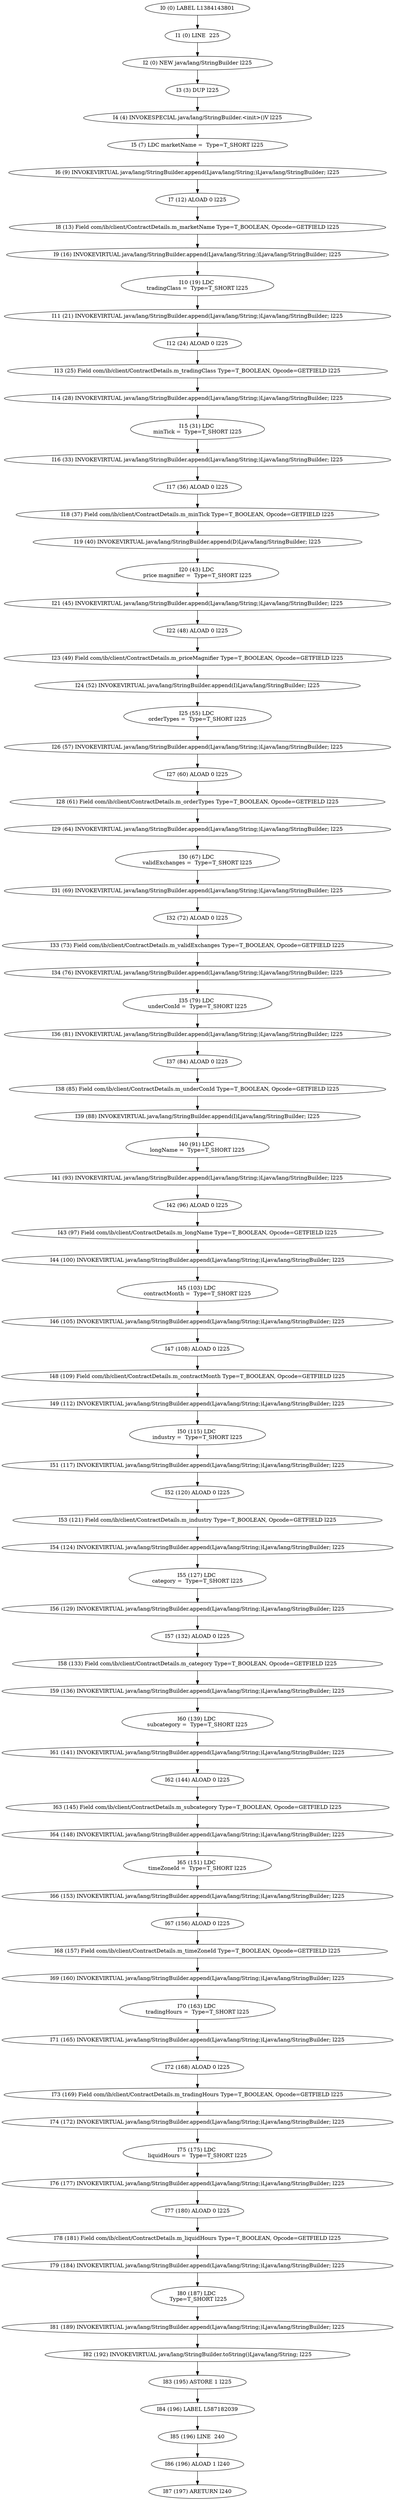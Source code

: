 digraph G {
  1 [ label="I0 (0) LABEL L1384143801" ];
  2 [ label="I1 (0) LINE  225" ];
  3 [ label="I2 (0) NEW java/lang/StringBuilder l225" ];
  4 [ label="I3 (3) DUP l225" ];
  5 [ label="I4 (4) INVOKESPECIAL java/lang/StringBuilder.<init>()V l225" ];
  6 [ label="I5 (7) LDC marketName =  Type=T_SHORT l225" ];
  7 [ label="I6 (9) INVOKEVIRTUAL java/lang/StringBuilder.append(Ljava/lang/String;)Ljava/lang/StringBuilder; l225" ];
  8 [ label="I7 (12) ALOAD 0 l225" ];
  9 [ label="I8 (13) Field com/ib/client/ContractDetails.m_marketName Type=T_BOOLEAN, Opcode=GETFIELD l225" ];
  10 [ label="I9 (16) INVOKEVIRTUAL java/lang/StringBuilder.append(Ljava/lang/String;)Ljava/lang/StringBuilder; l225" ];
  11 [ label="I10 (19) LDC 
tradingClass =  Type=T_SHORT l225" ];
  12 [ label="I11 (21) INVOKEVIRTUAL java/lang/StringBuilder.append(Ljava/lang/String;)Ljava/lang/StringBuilder; l225" ];
  13 [ label="I12 (24) ALOAD 0 l225" ];
  14 [ label="I13 (25) Field com/ib/client/ContractDetails.m_tradingClass Type=T_BOOLEAN, Opcode=GETFIELD l225" ];
  15 [ label="I14 (28) INVOKEVIRTUAL java/lang/StringBuilder.append(Ljava/lang/String;)Ljava/lang/StringBuilder; l225" ];
  16 [ label="I15 (31) LDC 
minTick =  Type=T_SHORT l225" ];
  17 [ label="I16 (33) INVOKEVIRTUAL java/lang/StringBuilder.append(Ljava/lang/String;)Ljava/lang/StringBuilder; l225" ];
  18 [ label="I17 (36) ALOAD 0 l225" ];
  19 [ label="I18 (37) Field com/ib/client/ContractDetails.m_minTick Type=T_BOOLEAN, Opcode=GETFIELD l225" ];
  20 [ label="I19 (40) INVOKEVIRTUAL java/lang/StringBuilder.append(D)Ljava/lang/StringBuilder; l225" ];
  21 [ label="I20 (43) LDC 
price magnifier =  Type=T_SHORT l225" ];
  22 [ label="I21 (45) INVOKEVIRTUAL java/lang/StringBuilder.append(Ljava/lang/String;)Ljava/lang/StringBuilder; l225" ];
  23 [ label="I22 (48) ALOAD 0 l225" ];
  24 [ label="I23 (49) Field com/ib/client/ContractDetails.m_priceMagnifier Type=T_BOOLEAN, Opcode=GETFIELD l225" ];
  25 [ label="I24 (52) INVOKEVIRTUAL java/lang/StringBuilder.append(I)Ljava/lang/StringBuilder; l225" ];
  26 [ label="I25 (55) LDC 
orderTypes =  Type=T_SHORT l225" ];
  27 [ label="I26 (57) INVOKEVIRTUAL java/lang/StringBuilder.append(Ljava/lang/String;)Ljava/lang/StringBuilder; l225" ];
  28 [ label="I27 (60) ALOAD 0 l225" ];
  29 [ label="I28 (61) Field com/ib/client/ContractDetails.m_orderTypes Type=T_BOOLEAN, Opcode=GETFIELD l225" ];
  30 [ label="I29 (64) INVOKEVIRTUAL java/lang/StringBuilder.append(Ljava/lang/String;)Ljava/lang/StringBuilder; l225" ];
  31 [ label="I30 (67) LDC 
validExchanges =  Type=T_SHORT l225" ];
  32 [ label="I31 (69) INVOKEVIRTUAL java/lang/StringBuilder.append(Ljava/lang/String;)Ljava/lang/StringBuilder; l225" ];
  33 [ label="I32 (72) ALOAD 0 l225" ];
  34 [ label="I33 (73) Field com/ib/client/ContractDetails.m_validExchanges Type=T_BOOLEAN, Opcode=GETFIELD l225" ];
  35 [ label="I34 (76) INVOKEVIRTUAL java/lang/StringBuilder.append(Ljava/lang/String;)Ljava/lang/StringBuilder; l225" ];
  36 [ label="I35 (79) LDC 
underConId =  Type=T_SHORT l225" ];
  37 [ label="I36 (81) INVOKEVIRTUAL java/lang/StringBuilder.append(Ljava/lang/String;)Ljava/lang/StringBuilder; l225" ];
  38 [ label="I37 (84) ALOAD 0 l225" ];
  39 [ label="I38 (85) Field com/ib/client/ContractDetails.m_underConId Type=T_BOOLEAN, Opcode=GETFIELD l225" ];
  40 [ label="I39 (88) INVOKEVIRTUAL java/lang/StringBuilder.append(I)Ljava/lang/StringBuilder; l225" ];
  41 [ label="I40 (91) LDC 
longName =  Type=T_SHORT l225" ];
  42 [ label="I41 (93) INVOKEVIRTUAL java/lang/StringBuilder.append(Ljava/lang/String;)Ljava/lang/StringBuilder; l225" ];
  43 [ label="I42 (96) ALOAD 0 l225" ];
  44 [ label="I43 (97) Field com/ib/client/ContractDetails.m_longName Type=T_BOOLEAN, Opcode=GETFIELD l225" ];
  45 [ label="I44 (100) INVOKEVIRTUAL java/lang/StringBuilder.append(Ljava/lang/String;)Ljava/lang/StringBuilder; l225" ];
  46 [ label="I45 (103) LDC 
contractMonth =  Type=T_SHORT l225" ];
  47 [ label="I46 (105) INVOKEVIRTUAL java/lang/StringBuilder.append(Ljava/lang/String;)Ljava/lang/StringBuilder; l225" ];
  48 [ label="I47 (108) ALOAD 0 l225" ];
  49 [ label="I48 (109) Field com/ib/client/ContractDetails.m_contractMonth Type=T_BOOLEAN, Opcode=GETFIELD l225" ];
  50 [ label="I49 (112) INVOKEVIRTUAL java/lang/StringBuilder.append(Ljava/lang/String;)Ljava/lang/StringBuilder; l225" ];
  51 [ label="I50 (115) LDC 
industry =  Type=T_SHORT l225" ];
  52 [ label="I51 (117) INVOKEVIRTUAL java/lang/StringBuilder.append(Ljava/lang/String;)Ljava/lang/StringBuilder; l225" ];
  53 [ label="I52 (120) ALOAD 0 l225" ];
  54 [ label="I53 (121) Field com/ib/client/ContractDetails.m_industry Type=T_BOOLEAN, Opcode=GETFIELD l225" ];
  55 [ label="I54 (124) INVOKEVIRTUAL java/lang/StringBuilder.append(Ljava/lang/String;)Ljava/lang/StringBuilder; l225" ];
  56 [ label="I55 (127) LDC 
category =  Type=T_SHORT l225" ];
  57 [ label="I56 (129) INVOKEVIRTUAL java/lang/StringBuilder.append(Ljava/lang/String;)Ljava/lang/StringBuilder; l225" ];
  58 [ label="I57 (132) ALOAD 0 l225" ];
  59 [ label="I58 (133) Field com/ib/client/ContractDetails.m_category Type=T_BOOLEAN, Opcode=GETFIELD l225" ];
  60 [ label="I59 (136) INVOKEVIRTUAL java/lang/StringBuilder.append(Ljava/lang/String;)Ljava/lang/StringBuilder; l225" ];
  61 [ label="I60 (139) LDC 
subcategory =  Type=T_SHORT l225" ];
  62 [ label="I61 (141) INVOKEVIRTUAL java/lang/StringBuilder.append(Ljava/lang/String;)Ljava/lang/StringBuilder; l225" ];
  63 [ label="I62 (144) ALOAD 0 l225" ];
  64 [ label="I63 (145) Field com/ib/client/ContractDetails.m_subcategory Type=T_BOOLEAN, Opcode=GETFIELD l225" ];
  65 [ label="I64 (148) INVOKEVIRTUAL java/lang/StringBuilder.append(Ljava/lang/String;)Ljava/lang/StringBuilder; l225" ];
  66 [ label="I65 (151) LDC 
timeZoneId =  Type=T_SHORT l225" ];
  67 [ label="I66 (153) INVOKEVIRTUAL java/lang/StringBuilder.append(Ljava/lang/String;)Ljava/lang/StringBuilder; l225" ];
  68 [ label="I67 (156) ALOAD 0 l225" ];
  69 [ label="I68 (157) Field com/ib/client/ContractDetails.m_timeZoneId Type=T_BOOLEAN, Opcode=GETFIELD l225" ];
  70 [ label="I69 (160) INVOKEVIRTUAL java/lang/StringBuilder.append(Ljava/lang/String;)Ljava/lang/StringBuilder; l225" ];
  71 [ label="I70 (163) LDC 
tradingHours =  Type=T_SHORT l225" ];
  72 [ label="I71 (165) INVOKEVIRTUAL java/lang/StringBuilder.append(Ljava/lang/String;)Ljava/lang/StringBuilder; l225" ];
  73 [ label="I72 (168) ALOAD 0 l225" ];
  74 [ label="I73 (169) Field com/ib/client/ContractDetails.m_tradingHours Type=T_BOOLEAN, Opcode=GETFIELD l225" ];
  75 [ label="I74 (172) INVOKEVIRTUAL java/lang/StringBuilder.append(Ljava/lang/String;)Ljava/lang/StringBuilder; l225" ];
  76 [ label="I75 (175) LDC 
liquidHours =  Type=T_SHORT l225" ];
  77 [ label="I76 (177) INVOKEVIRTUAL java/lang/StringBuilder.append(Ljava/lang/String;)Ljava/lang/StringBuilder; l225" ];
  78 [ label="I77 (180) ALOAD 0 l225" ];
  79 [ label="I78 (181) Field com/ib/client/ContractDetails.m_liquidHours Type=T_BOOLEAN, Opcode=GETFIELD l225" ];
  80 [ label="I79 (184) INVOKEVIRTUAL java/lang/StringBuilder.append(Ljava/lang/String;)Ljava/lang/StringBuilder; l225" ];
  81 [ label="I80 (187) LDC 
 Type=T_SHORT l225" ];
  82 [ label="I81 (189) INVOKEVIRTUAL java/lang/StringBuilder.append(Ljava/lang/String;)Ljava/lang/StringBuilder; l225" ];
  83 [ label="I82 (192) INVOKEVIRTUAL java/lang/StringBuilder.toString()Ljava/lang/String; l225" ];
  84 [ label="I83 (195) ASTORE 1 l225" ];
  85 [ label="I84 (196) LABEL L587182039" ];
  86 [ label="I85 (196) LINE  240" ];
  87 [ label="I86 (196) ALOAD 1 l240" ];
  88 [ label="I87 (197) ARETURN l240" ];
  1 -> 2 [ label="" ];
  2 -> 3 [ label="" ];
  3 -> 4 [ label="" ];
  4 -> 5 [ label="" ];
  5 -> 6 [ label="" ];
  6 -> 7 [ label="" ];
  7 -> 8 [ label="" ];
  8 -> 9 [ label="" ];
  9 -> 10 [ label="" ];
  10 -> 11 [ label="" ];
  11 -> 12 [ label="" ];
  12 -> 13 [ label="" ];
  13 -> 14 [ label="" ];
  14 -> 15 [ label="" ];
  15 -> 16 [ label="" ];
  16 -> 17 [ label="" ];
  17 -> 18 [ label="" ];
  18 -> 19 [ label="" ];
  19 -> 20 [ label="" ];
  20 -> 21 [ label="" ];
  21 -> 22 [ label="" ];
  22 -> 23 [ label="" ];
  23 -> 24 [ label="" ];
  24 -> 25 [ label="" ];
  25 -> 26 [ label="" ];
  26 -> 27 [ label="" ];
  27 -> 28 [ label="" ];
  28 -> 29 [ label="" ];
  29 -> 30 [ label="" ];
  30 -> 31 [ label="" ];
  31 -> 32 [ label="" ];
  32 -> 33 [ label="" ];
  33 -> 34 [ label="" ];
  34 -> 35 [ label="" ];
  35 -> 36 [ label="" ];
  36 -> 37 [ label="" ];
  37 -> 38 [ label="" ];
  38 -> 39 [ label="" ];
  39 -> 40 [ label="" ];
  40 -> 41 [ label="" ];
  41 -> 42 [ label="" ];
  42 -> 43 [ label="" ];
  43 -> 44 [ label="" ];
  44 -> 45 [ label="" ];
  45 -> 46 [ label="" ];
  46 -> 47 [ label="" ];
  47 -> 48 [ label="" ];
  48 -> 49 [ label="" ];
  49 -> 50 [ label="" ];
  50 -> 51 [ label="" ];
  51 -> 52 [ label="" ];
  52 -> 53 [ label="" ];
  53 -> 54 [ label="" ];
  54 -> 55 [ label="" ];
  55 -> 56 [ label="" ];
  56 -> 57 [ label="" ];
  57 -> 58 [ label="" ];
  58 -> 59 [ label="" ];
  59 -> 60 [ label="" ];
  60 -> 61 [ label="" ];
  61 -> 62 [ label="" ];
  62 -> 63 [ label="" ];
  63 -> 64 [ label="" ];
  64 -> 65 [ label="" ];
  65 -> 66 [ label="" ];
  66 -> 67 [ label="" ];
  67 -> 68 [ label="" ];
  68 -> 69 [ label="" ];
  69 -> 70 [ label="" ];
  70 -> 71 [ label="" ];
  71 -> 72 [ label="" ];
  72 -> 73 [ label="" ];
  73 -> 74 [ label="" ];
  74 -> 75 [ label="" ];
  75 -> 76 [ label="" ];
  76 -> 77 [ label="" ];
  77 -> 78 [ label="" ];
  78 -> 79 [ label="" ];
  79 -> 80 [ label="" ];
  80 -> 81 [ label="" ];
  81 -> 82 [ label="" ];
  82 -> 83 [ label="" ];
  83 -> 84 [ label="" ];
  84 -> 85 [ label="" ];
  85 -> 86 [ label="" ];
  86 -> 87 [ label="" ];
  87 -> 88 [ label="" ];
}

